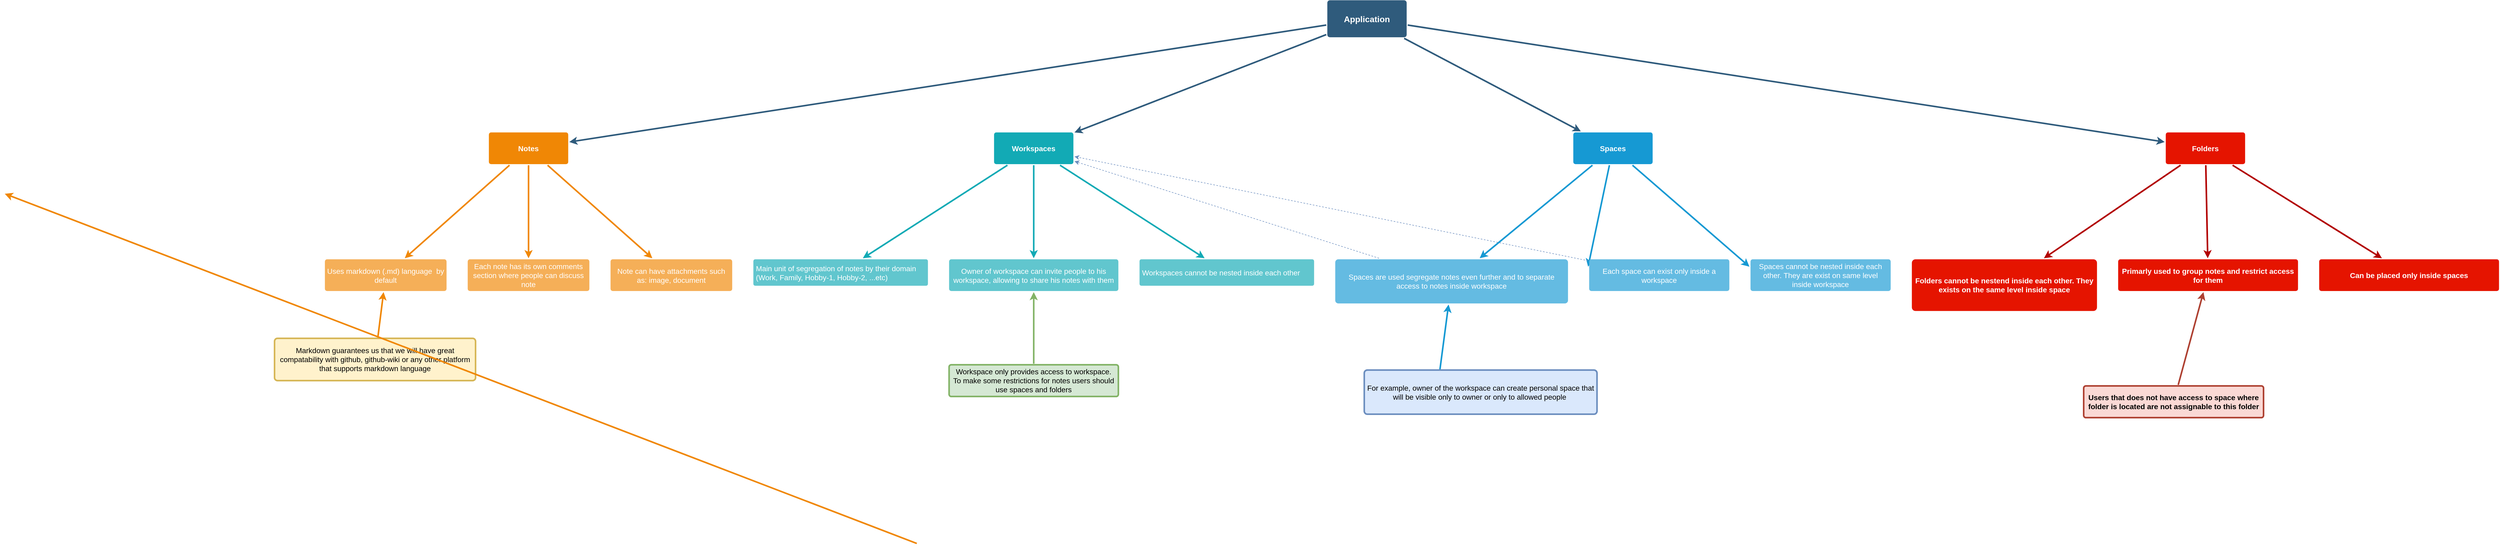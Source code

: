 <mxfile version="20.2.4" type="github">
  <diagram id="6a731a19-8d31-9384-78a2-239565b7b9f0" name="Page-1">
    <mxGraphModel dx="2498" dy="1422" grid="1" gridSize="10" guides="1" tooltips="1" connect="1" arrows="1" fold="1" page="1" pageScale="1" pageWidth="1169" pageHeight="827" background="none" math="0" shadow="0">
      <root>
        <mxCell id="0" />
        <mxCell id="1" parent="0" />
        <mxCell id="1745" value="" style="edgeStyle=none;rounded=0;jumpStyle=none;html=1;shadow=0;labelBackgroundColor=none;startArrow=none;startFill=0;endArrow=classic;endFill=1;jettySize=auto;orthogonalLoop=1;strokeColor=#2F5B7C;strokeWidth=3;fontFamily=Helvetica;fontSize=16;fontColor=#23445D;spacing=5;" parent="1" source="1749" target="1764" edge="1">
          <mxGeometry relative="1" as="geometry" />
        </mxCell>
        <mxCell id="1746" value="" style="edgeStyle=none;rounded=0;jumpStyle=none;html=1;shadow=0;labelBackgroundColor=none;startArrow=none;startFill=0;endArrow=classic;endFill=1;jettySize=auto;orthogonalLoop=1;strokeColor=#2F5B7C;strokeWidth=3;fontFamily=Helvetica;fontSize=16;fontColor=#23445D;spacing=5;" parent="1" source="1749" target="1771" edge="1">
          <mxGeometry relative="1" as="geometry" />
        </mxCell>
        <mxCell id="1747" value="" style="edgeStyle=none;rounded=0;jumpStyle=none;html=1;shadow=0;labelBackgroundColor=none;startArrow=none;startFill=0;endArrow=classic;endFill=1;jettySize=auto;orthogonalLoop=1;strokeColor=#2F5B7C;strokeWidth=3;fontFamily=Helvetica;fontSize=16;fontColor=#23445D;spacing=5;" parent="1" source="1749" target="1760" edge="1">
          <mxGeometry relative="1" as="geometry" />
        </mxCell>
        <mxCell id="1749" value="Application" style="rounded=1;whiteSpace=wrap;html=1;shadow=0;labelBackgroundColor=none;strokeColor=none;strokeWidth=3;fillColor=#2F5B7C;fontFamily=Helvetica;fontSize=16;fontColor=#FFFFFF;align=center;fontStyle=1;spacing=5;arcSize=7;perimeterSpacing=2;" parent="1" vertex="1">
          <mxGeometry x="2740.163" y="380.5" width="150" height="70" as="geometry" />
        </mxCell>
        <mxCell id="1758" value="" style="edgeStyle=none;rounded=0;jumpStyle=none;html=1;shadow=0;labelBackgroundColor=none;startArrow=none;startFill=0;endArrow=classic;endFill=1;jettySize=auto;orthogonalLoop=1;strokeColor=#1699D3;strokeWidth=3;fontFamily=Helvetica;fontSize=14;fontColor=#FFFFFF;spacing=5;" parent="1" source="1760" target="1762" edge="1">
          <mxGeometry relative="1" as="geometry" />
        </mxCell>
        <mxCell id="1759" value="" style="edgeStyle=none;rounded=0;jumpStyle=none;html=1;shadow=0;labelBackgroundColor=none;startArrow=none;startFill=0;endArrow=classic;endFill=1;jettySize=auto;orthogonalLoop=1;strokeColor=#1699D3;strokeWidth=3;fontFamily=Helvetica;fontSize=14;fontColor=#FFFFFF;spacing=5;entryX=0;entryY=0.25;entryDx=0;entryDy=0;" parent="1" source="1760" target="1761" edge="1">
          <mxGeometry relative="1" as="geometry" />
        </mxCell>
        <mxCell id="1760" value="Spaces" style="rounded=1;whiteSpace=wrap;html=1;shadow=0;labelBackgroundColor=none;strokeColor=none;strokeWidth=3;fillColor=#1699d3;fontFamily=Helvetica;fontSize=14;fontColor=#FFFFFF;align=center;spacing=5;fontStyle=1;arcSize=7;perimeterSpacing=2;" parent="1" vertex="1">
          <mxGeometry x="3205.163" y="630.5" width="150" height="60" as="geometry" />
        </mxCell>
        <mxCell id="mTL4OzwZciO8kVLIhES3-1783" style="rounded=0;orthogonalLoop=1;jettySize=auto;html=1;fillColor=#dae8fc;strokeColor=#6c8ebf;dashed=1;" edge="1" parent="1" source="1761" target="1771">
          <mxGeometry relative="1" as="geometry" />
        </mxCell>
        <mxCell id="1761" value="Each space can exist only inside a workspace" style="rounded=1;whiteSpace=wrap;html=1;shadow=0;labelBackgroundColor=none;strokeColor=none;strokeWidth=3;fillColor=#64bbe2;fontFamily=Helvetica;fontSize=14;fontColor=#FFFFFF;align=center;spacing=5;arcSize=7;perimeterSpacing=2;" parent="1" vertex="1">
          <mxGeometry x="3235.163" y="870.5" width="265" height="60" as="geometry" />
        </mxCell>
        <mxCell id="1762" value="Spaces are used segregate notes even further and to separate access to notes inside workspace" style="rounded=1;whiteSpace=wrap;html=1;shadow=0;labelBackgroundColor=none;strokeColor=none;strokeWidth=3;fillColor=#64bbe2;fontFamily=Helvetica;fontSize=14;fontColor=#FFFFFF;align=center;spacing=5;arcSize=7;perimeterSpacing=2;" parent="1" vertex="1">
          <mxGeometry x="2755.163" y="870.5" width="440" height="83.5" as="geometry" />
        </mxCell>
        <mxCell id="1764" value="Notes" style="rounded=1;whiteSpace=wrap;html=1;shadow=0;labelBackgroundColor=none;strokeColor=none;strokeWidth=3;fillColor=#F08705;fontFamily=Helvetica;fontSize=14;fontColor=#FFFFFF;align=center;spacing=5;fontStyle=1;arcSize=7;perimeterSpacing=2;" parent="1" vertex="1">
          <mxGeometry x="1155.163" y="630.5" width="150" height="60" as="geometry" />
        </mxCell>
        <mxCell id="1771" value="Workspaces" style="rounded=1;whiteSpace=wrap;html=1;shadow=0;labelBackgroundColor=none;strokeColor=none;strokeWidth=3;fillColor=#12aab5;fontFamily=Helvetica;fontSize=14;fontColor=#FFFFFF;align=center;spacing=5;fontStyle=1;arcSize=7;perimeterSpacing=2;" parent="1" vertex="1">
          <mxGeometry x="2110.163" y="630.5" width="150" height="60" as="geometry" />
        </mxCell>
        <mxCell id="1776" value="Main unit of segregation of notes by their domain (Work, Family, Hobby-1, Hobby-2, ...etc)" style="rounded=1;whiteSpace=wrap;html=1;shadow=0;labelBackgroundColor=none;strokeColor=none;strokeWidth=3;fillColor=#61c6ce;fontFamily=Helvetica;fontSize=14;fontColor=#FFFFFF;align=left;spacing=5;fontStyle=0;arcSize=7;perimeterSpacing=2;" parent="1" vertex="1">
          <mxGeometry x="1655.163" y="870.5" width="330" height="50" as="geometry" />
        </mxCell>
        <mxCell id="1777" value="" style="edgeStyle=none;rounded=1;jumpStyle=none;html=1;shadow=0;labelBackgroundColor=none;startArrow=none;startFill=0;jettySize=auto;orthogonalLoop=1;strokeColor=#12AAB5;strokeWidth=3;fontFamily=Helvetica;fontSize=14;fontColor=#FFFFFF;spacing=5;fontStyle=1;fillColor=#b0e3e6;" parent="1" source="1771" target="1776" edge="1">
          <mxGeometry relative="1" as="geometry" />
        </mxCell>
        <mxCell id="1778" value="Owner of workspace can invite people to his workspace, allowing to share his notes with them" style="rounded=1;whiteSpace=wrap;html=1;shadow=0;labelBackgroundColor=none;strokeColor=none;strokeWidth=3;fillColor=#61c6ce;fontFamily=Helvetica;fontSize=14;fontColor=#FFFFFF;align=center;spacing=5;fontStyle=0;arcSize=7;perimeterSpacing=2;" parent="1" vertex="1">
          <mxGeometry x="2025.163" y="870.5" width="320" height="60" as="geometry" />
        </mxCell>
        <mxCell id="1779" value="" style="edgeStyle=none;rounded=1;jumpStyle=none;html=1;shadow=0;labelBackgroundColor=none;startArrow=none;startFill=0;jettySize=auto;orthogonalLoop=1;strokeColor=#12AAB5;strokeWidth=3;fontFamily=Helvetica;fontSize=14;fontColor=#FFFFFF;spacing=5;fontStyle=1;fillColor=#b0e3e6;" parent="1" source="1771" target="1778" edge="1">
          <mxGeometry relative="1" as="geometry" />
        </mxCell>
        <mxCell id="mTL4OzwZciO8kVLIhES3-1779" value="Uses markdown (.md) language&amp;nbsp; by default" style="rounded=1;whiteSpace=wrap;html=1;shadow=0;labelBackgroundColor=none;strokeColor=none;strokeWidth=3;fillColor=#f5af58;fontFamily=Helvetica;fontSize=14;fontColor=#FFFFFF;align=center;spacing=5;arcSize=7;perimeterSpacing=2;" vertex="1" parent="1">
          <mxGeometry x="845.163" y="870.5" width="230" height="60" as="geometry" />
        </mxCell>
        <mxCell id="mTL4OzwZciO8kVLIhES3-1780" value="" style="edgeStyle=none;rounded=0;jumpStyle=none;html=1;shadow=0;labelBackgroundColor=none;startArrow=none;startFill=0;endArrow=classic;endFill=1;jettySize=auto;orthogonalLoop=1;strokeColor=#F08705;strokeWidth=3;fontFamily=Helvetica;fontSize=14;fontColor=#FFFFFF;spacing=5;" edge="1" parent="1" target="mTL4OzwZciO8kVLIhES3-1779" source="1764">
          <mxGeometry relative="1" as="geometry">
            <mxPoint x="668.662" y="852.5" as="sourcePoint" />
          </mxGeometry>
        </mxCell>
        <mxCell id="mTL4OzwZciO8kVLIhES3-1785" style="rounded=0;orthogonalLoop=1;jettySize=auto;html=1;fillColor=#dae8fc;strokeColor=#6c8ebf;dashed=1;" edge="1" parent="1" source="1762" target="1771">
          <mxGeometry relative="1" as="geometry">
            <mxPoint x="1052.913" y="708" as="sourcePoint" />
            <mxPoint x="899.587" y="457.5" as="targetPoint" />
          </mxGeometry>
        </mxCell>
        <mxCell id="mTL4OzwZciO8kVLIhES3-1786" value="" style="edgeStyle=none;rounded=0;jumpStyle=none;html=1;shadow=0;labelBackgroundColor=none;startArrow=none;startFill=0;endArrow=classic;endFill=1;jettySize=auto;orthogonalLoop=1;strokeColor=#1699D3;strokeWidth=3;fontFamily=Helvetica;fontSize=14;fontColor=#FFFFFF;spacing=5;exitX=0.326;exitY=0.039;exitDx=0;exitDy=0;exitPerimeter=0;" edge="1" parent="1" target="1762" source="mTL4OzwZciO8kVLIhES3-1787">
          <mxGeometry relative="1" as="geometry">
            <mxPoint x="1780" y="1010" as="sourcePoint" />
          </mxGeometry>
        </mxCell>
        <mxCell id="mTL4OzwZciO8kVLIhES3-1787" value="For example, owner of the workspace can create personal space that will be visible only to owner or only to allowed people&amp;nbsp;" style="rounded=1;whiteSpace=wrap;html=1;shadow=0;labelBackgroundColor=none;strokeWidth=3;fontFamily=Helvetica;fontSize=14;align=center;spacing=5;arcSize=7;perimeterSpacing=2;fillColor=#dae8fc;strokeColor=#6c8ebf;" vertex="1" parent="1">
          <mxGeometry x="2809.996" y="1080" width="440" height="83.5" as="geometry" />
        </mxCell>
        <mxCell id="mTL4OzwZciO8kVLIhES3-1788" value="Markdown guarantees us that we will have great compatability with github, github-wiki or any other platform that supports markdown language" style="rounded=1;whiteSpace=wrap;html=1;shadow=0;labelBackgroundColor=none;strokeColor=#d6b656;strokeWidth=3;fillColor=#fff2cc;fontFamily=Helvetica;fontSize=14;align=center;spacing=5;arcSize=7;perimeterSpacing=2;" vertex="1" parent="1">
          <mxGeometry x="750.001" y="1020" width="380" height="80" as="geometry" />
        </mxCell>
        <mxCell id="mTL4OzwZciO8kVLIhES3-1789" value="" style="edgeStyle=none;rounded=0;jumpStyle=none;html=1;shadow=0;labelBackgroundColor=none;startArrow=none;startFill=0;endArrow=classic;endFill=1;jettySize=auto;orthogonalLoop=1;strokeColor=#F08705;strokeWidth=3;fontFamily=Helvetica;fontSize=14;fontColor=#FFFFFF;spacing=5;" edge="1" parent="1" target="mTL4OzwZciO8kVLIhES3-1779" source="mTL4OzwZciO8kVLIhES3-1788">
          <mxGeometry relative="1" as="geometry">
            <mxPoint x="690" y="1020" as="sourcePoint" />
            <mxPoint x="830" y="1020" as="targetPoint" />
          </mxGeometry>
        </mxCell>
        <mxCell id="mTL4OzwZciO8kVLIhES3-1796" value="Each note has its own comments section where people can discuss note" style="rounded=1;whiteSpace=wrap;html=1;shadow=0;labelBackgroundColor=none;strokeColor=none;strokeWidth=3;fillColor=#f5af58;fontFamily=Helvetica;fontSize=14;fontColor=#FFFFFF;align=center;spacing=5;arcSize=7;perimeterSpacing=2;" vertex="1" parent="1">
          <mxGeometry x="1115.163" y="870.5" width="230" height="60" as="geometry" />
        </mxCell>
        <mxCell id="mTL4OzwZciO8kVLIhES3-1797" value="" style="edgeStyle=none;rounded=0;jumpStyle=none;html=1;shadow=0;labelBackgroundColor=none;startArrow=none;startFill=0;endArrow=classic;endFill=1;jettySize=auto;orthogonalLoop=1;strokeColor=#F08705;strokeWidth=3;fontFamily=Helvetica;fontSize=14;fontColor=#FFFFFF;spacing=5;" edge="1" parent="1" target="mTL4OzwZciO8kVLIhES3-1796" source="1764">
          <mxGeometry relative="1" as="geometry">
            <mxPoint x="955.514" y="690" as="sourcePoint" />
          </mxGeometry>
        </mxCell>
        <mxCell id="mTL4OzwZciO8kVLIhES3-1806" value="" style="rounded=0;jumpStyle=none;html=1;shadow=0;labelBackgroundColor=none;startArrow=none;startFill=0;endArrow=classic;endFill=1;jettySize=auto;orthogonalLoop=1;strokeColor=#F08705;strokeWidth=3;fontFamily=Helvetica;fontSize=14;fontColor=#FFFFFF;spacing=5;" edge="1" parent="1" target="mTL4OzwZciO8kVLIhES3-1803">
          <mxGeometry relative="1" as="geometry">
            <mxPoint x="1964.056" y="1408" as="sourcePoint" />
            <mxPoint x="240.001" y="746.5" as="targetPoint" />
          </mxGeometry>
        </mxCell>
        <mxCell id="mTL4OzwZciO8kVLIhES3-1811" value="Workspace only provides access to workspace. To make some restrictions for notes users should use spaces and folders" style="rounded=1;whiteSpace=wrap;html=1;shadow=0;labelBackgroundColor=none;strokeColor=#82b366;strokeWidth=3;fillColor=#d5e8d4;fontFamily=Helvetica;fontSize=14;align=center;spacing=5;fontStyle=0;arcSize=7;perimeterSpacing=2;" vertex="1" parent="1">
          <mxGeometry x="2025.163" y="1070" width="320" height="60" as="geometry" />
        </mxCell>
        <mxCell id="mTL4OzwZciO8kVLIhES3-1812" value="" style="edgeStyle=none;rounded=1;jumpStyle=none;html=1;shadow=0;labelBackgroundColor=none;startArrow=none;startFill=0;jettySize=auto;orthogonalLoop=1;strokeColor=#82b366;strokeWidth=3;fontFamily=Helvetica;fontSize=14;fontColor=#FFFFFF;spacing=5;fontStyle=1;fillColor=#d5e8d4;" edge="1" parent="1" target="1778" source="mTL4OzwZciO8kVLIhES3-1811">
          <mxGeometry relative="1" as="geometry">
            <mxPoint x="1370.002" y="1010.5" as="sourcePoint" />
            <mxPoint x="1400" y="1090" as="targetPoint" />
          </mxGeometry>
        </mxCell>
        <mxCell id="mTL4OzwZciO8kVLIhES3-1813" value="Folders" style="rounded=1;whiteSpace=wrap;html=1;shadow=0;labelBackgroundColor=none;strokeColor=none;strokeWidth=3;fillColor=#e51400;fontFamily=Helvetica;fontSize=14;align=center;spacing=5;fontStyle=1;arcSize=7;perimeterSpacing=2;fontColor=#ffffff;" vertex="1" parent="1">
          <mxGeometry x="4325.163" y="630.5" width="150" height="60" as="geometry" />
        </mxCell>
        <mxCell id="mTL4OzwZciO8kVLIhES3-1814" value="" style="edgeStyle=none;rounded=0;jumpStyle=none;html=1;shadow=0;labelBackgroundColor=none;startArrow=none;startFill=0;endArrow=classic;endFill=1;jettySize=auto;orthogonalLoop=1;strokeColor=#B20000;strokeWidth=3;fontFamily=Helvetica;fontSize=14;fontColor=#FFFFFF;spacing=5;fillColor=#e51400;" edge="1" parent="1" source="mTL4OzwZciO8kVLIhES3-1813" target="mTL4OzwZciO8kVLIhES3-1815">
          <mxGeometry relative="1" as="geometry">
            <mxPoint x="320" y="550" as="sourcePoint" />
            <mxPoint x="250" y="720" as="targetPoint" />
          </mxGeometry>
        </mxCell>
        <mxCell id="mTL4OzwZciO8kVLIhES3-1815" value="Folders cannot be nestend inside each other. They exists on the same level inside space" style="rounded=1;whiteSpace=wrap;html=1;shadow=0;labelBackgroundColor=none;strokeColor=none;strokeWidth=3;fillColor=#e51400;fontFamily=Helvetica;fontSize=14;align=center;spacing=5;fontStyle=1;arcSize=7;perimeterSpacing=2;fontColor=#ffffff;" vertex="1" parent="1">
          <mxGeometry x="3845.163" y="870.5" width="350" height="97.75" as="geometry" />
        </mxCell>
        <mxCell id="mTL4OzwZciO8kVLIhES3-1816" value="" style="edgeStyle=none;rounded=0;jumpStyle=none;html=1;shadow=0;labelBackgroundColor=none;startArrow=none;startFill=0;endArrow=classic;endFill=1;jettySize=auto;orthogonalLoop=1;strokeColor=#B20000;strokeWidth=3;fontFamily=Helvetica;fontSize=14;fontColor=#FFFFFF;spacing=5;fillColor=#e51400;" edge="1" parent="1" target="mTL4OzwZciO8kVLIhES3-1817" source="mTL4OzwZciO8kVLIhES3-1813">
          <mxGeometry relative="1" as="geometry">
            <mxPoint x="452.369" y="600" as="sourcePoint" />
            <mxPoint x="430" y="788" as="targetPoint" />
          </mxGeometry>
        </mxCell>
        <mxCell id="mTL4OzwZciO8kVLIhES3-1817" value="Primarly used to group notes and restrict access for them" style="rounded=1;whiteSpace=wrap;html=1;shadow=0;labelBackgroundColor=none;strokeColor=none;strokeWidth=3;fillColor=#e51400;fontFamily=Helvetica;fontSize=14;align=center;spacing=5;fontStyle=1;arcSize=7;perimeterSpacing=2;fontColor=#ffffff;" vertex="1" parent="1">
          <mxGeometry x="4235.163" y="870.5" width="340" height="60" as="geometry" />
        </mxCell>
        <mxCell id="mTL4OzwZciO8kVLIhES3-1818" value="" style="edgeStyle=none;rounded=0;jumpStyle=none;html=1;shadow=0;labelBackgroundColor=none;startArrow=none;startFill=0;endArrow=classic;endFill=1;jettySize=auto;orthogonalLoop=1;strokeColor=#2F5B7C;strokeWidth=3;fontFamily=Helvetica;fontSize=16;fontColor=#23445D;spacing=5;" edge="1" parent="1" source="1749" target="mTL4OzwZciO8kVLIhES3-1813">
          <mxGeometry relative="1" as="geometry">
            <mxPoint x="1310.663" y="454.328" as="sourcePoint" />
            <mxPoint x="703.413" y="681.672" as="targetPoint" />
          </mxGeometry>
        </mxCell>
        <mxCell id="mTL4OzwZciO8kVLIhES3-1819" value="Users that does not have access to space where folder is located are not assignable to this folder" style="rounded=1;whiteSpace=wrap;html=1;shadow=0;labelBackgroundColor=none;strokeColor=#ae4132;strokeWidth=3;fillColor=#fad9d5;fontFamily=Helvetica;fontSize=14;align=center;spacing=5;fontStyle=1;arcSize=7;perimeterSpacing=2;" vertex="1" parent="1">
          <mxGeometry x="4170.003" y="1110" width="340" height="60" as="geometry" />
        </mxCell>
        <mxCell id="mTL4OzwZciO8kVLIhES3-1820" value="" style="edgeStyle=none;rounded=0;jumpStyle=none;html=1;shadow=0;labelBackgroundColor=none;startArrow=none;startFill=0;endArrow=classic;endFill=1;jettySize=auto;orthogonalLoop=1;strokeColor=#ae4132;strokeWidth=3;fontFamily=Helvetica;fontSize=14;fontColor=#FFFFFF;spacing=5;fillColor=#fad9d5;" edge="1" parent="1" source="mTL4OzwZciO8kVLIhES3-1819" target="mTL4OzwZciO8kVLIhES3-1817">
          <mxGeometry relative="1" as="geometry">
            <mxPoint x="3975.949" y="742.5" as="sourcePoint" />
            <mxPoint x="4099.378" y="958.5" as="targetPoint" />
          </mxGeometry>
        </mxCell>
        <mxCell id="mTL4OzwZciO8kVLIhES3-1825" value="" style="edgeStyle=none;rounded=0;jumpStyle=none;html=1;shadow=0;labelBackgroundColor=none;startArrow=none;startFill=0;endArrow=classic;endFill=1;jettySize=auto;orthogonalLoop=1;strokeColor=#1699D3;strokeWidth=3;fontFamily=Helvetica;fontSize=14;fontColor=#FFFFFF;spacing=5;entryX=0;entryY=0.25;entryDx=0;entryDy=0;" edge="1" parent="1" target="mTL4OzwZciO8kVLIhES3-1826" source="1760">
          <mxGeometry relative="1" as="geometry">
            <mxPoint x="3300.001" y="610" as="sourcePoint" />
          </mxGeometry>
        </mxCell>
        <mxCell id="mTL4OzwZciO8kVLIhES3-1826" value="Spaces cannot be nested inside each other. They are exist on same level inside workspace" style="rounded=1;whiteSpace=wrap;html=1;shadow=0;labelBackgroundColor=none;strokeColor=none;strokeWidth=3;fillColor=#64bbe2;fontFamily=Helvetica;fontSize=14;fontColor=#FFFFFF;align=center;spacing=5;arcSize=7;perimeterSpacing=2;" vertex="1" parent="1">
          <mxGeometry x="3540.163" y="870.5" width="265" height="60" as="geometry" />
        </mxCell>
        <mxCell id="mTL4OzwZciO8kVLIhES3-1827" value="" style="edgeStyle=none;rounded=0;jumpStyle=none;html=1;shadow=0;labelBackgroundColor=none;startArrow=none;startFill=0;endArrow=classic;endFill=1;jettySize=auto;orthogonalLoop=1;strokeColor=#B20000;strokeWidth=3;fontFamily=Helvetica;fontSize=14;fontColor=#FFFFFF;spacing=5;fillColor=#e51400;" edge="1" parent="1" target="mTL4OzwZciO8kVLIhES3-1828" source="mTL4OzwZciO8kVLIhES3-1813">
          <mxGeometry relative="1" as="geometry">
            <mxPoint x="4064.2" y="590" as="sourcePoint" />
            <mxPoint x="505.8" y="645.5" as="targetPoint" />
          </mxGeometry>
        </mxCell>
        <mxCell id="mTL4OzwZciO8kVLIhES3-1828" value="Can be placed only inside spaces" style="rounded=1;whiteSpace=wrap;html=1;shadow=0;labelBackgroundColor=none;strokeColor=none;strokeWidth=3;fillColor=#e51400;fontFamily=Helvetica;fontSize=14;align=center;spacing=5;fontStyle=1;arcSize=7;perimeterSpacing=2;fontColor=#ffffff;" vertex="1" parent="1">
          <mxGeometry x="4615.163" y="870.5" width="340" height="60" as="geometry" />
        </mxCell>
        <mxCell id="mTL4OzwZciO8kVLIhES3-1830" value="Note can have attachments such as: image, document" style="rounded=1;whiteSpace=wrap;html=1;shadow=0;labelBackgroundColor=none;strokeColor=none;strokeWidth=3;fillColor=#f5af58;fontFamily=Helvetica;fontSize=14;fontColor=#FFFFFF;align=center;spacing=5;arcSize=7;perimeterSpacing=2;" vertex="1" parent="1">
          <mxGeometry x="1385.163" y="870.5" width="230" height="60" as="geometry" />
        </mxCell>
        <mxCell id="mTL4OzwZciO8kVLIhES3-1831" value="" style="edgeStyle=none;rounded=0;jumpStyle=none;html=1;shadow=0;labelBackgroundColor=none;startArrow=none;startFill=0;endArrow=classic;endFill=1;jettySize=auto;orthogonalLoop=1;strokeColor=#F08705;strokeWidth=3;fontFamily=Helvetica;fontSize=14;fontColor=#FFFFFF;spacing=5;" edge="1" parent="1" target="mTL4OzwZciO8kVLIhES3-1830" source="1764">
          <mxGeometry relative="1" as="geometry">
            <mxPoint x="1670.619" y="823.25" as="sourcePoint" />
          </mxGeometry>
        </mxCell>
        <mxCell id="mTL4OzwZciO8kVLIhES3-1832" value="Workspaces cannot be nested inside each other" style="rounded=1;whiteSpace=wrap;html=1;shadow=0;labelBackgroundColor=none;strokeColor=none;strokeWidth=3;fillColor=#61c6ce;fontFamily=Helvetica;fontSize=14;fontColor=#FFFFFF;align=left;spacing=5;fontStyle=0;arcSize=7;perimeterSpacing=2;" vertex="1" parent="1">
          <mxGeometry x="2385.163" y="870.5" width="330" height="50" as="geometry" />
        </mxCell>
        <mxCell id="mTL4OzwZciO8kVLIhES3-1833" value="" style="edgeStyle=none;rounded=1;jumpStyle=none;html=1;shadow=0;labelBackgroundColor=none;startArrow=none;startFill=0;jettySize=auto;orthogonalLoop=1;strokeColor=#12AAB5;strokeWidth=3;fontFamily=Helvetica;fontSize=14;fontColor=#FFFFFF;spacing=5;fontStyle=1;fillColor=#b0e3e6;" edge="1" parent="1" target="mTL4OzwZciO8kVLIhES3-1832" source="1771">
          <mxGeometry relative="1" as="geometry">
            <mxPoint x="1911.415" y="760.25" as="sourcePoint" />
          </mxGeometry>
        </mxCell>
      </root>
    </mxGraphModel>
  </diagram>
</mxfile>
